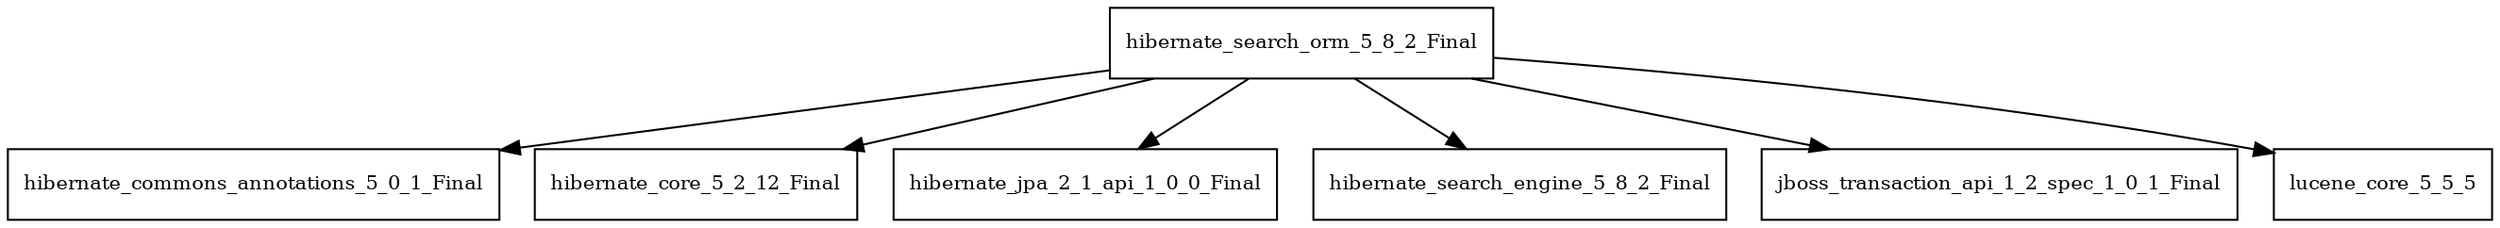 digraph hibernate_search_orm_5_8_2_Final_dependencies {
  node [shape = box, fontsize=10.0];
  hibernate_search_orm_5_8_2_Final -> hibernate_commons_annotations_5_0_1_Final;
  hibernate_search_orm_5_8_2_Final -> hibernate_core_5_2_12_Final;
  hibernate_search_orm_5_8_2_Final -> hibernate_jpa_2_1_api_1_0_0_Final;
  hibernate_search_orm_5_8_2_Final -> hibernate_search_engine_5_8_2_Final;
  hibernate_search_orm_5_8_2_Final -> jboss_transaction_api_1_2_spec_1_0_1_Final;
  hibernate_search_orm_5_8_2_Final -> lucene_core_5_5_5;
}
